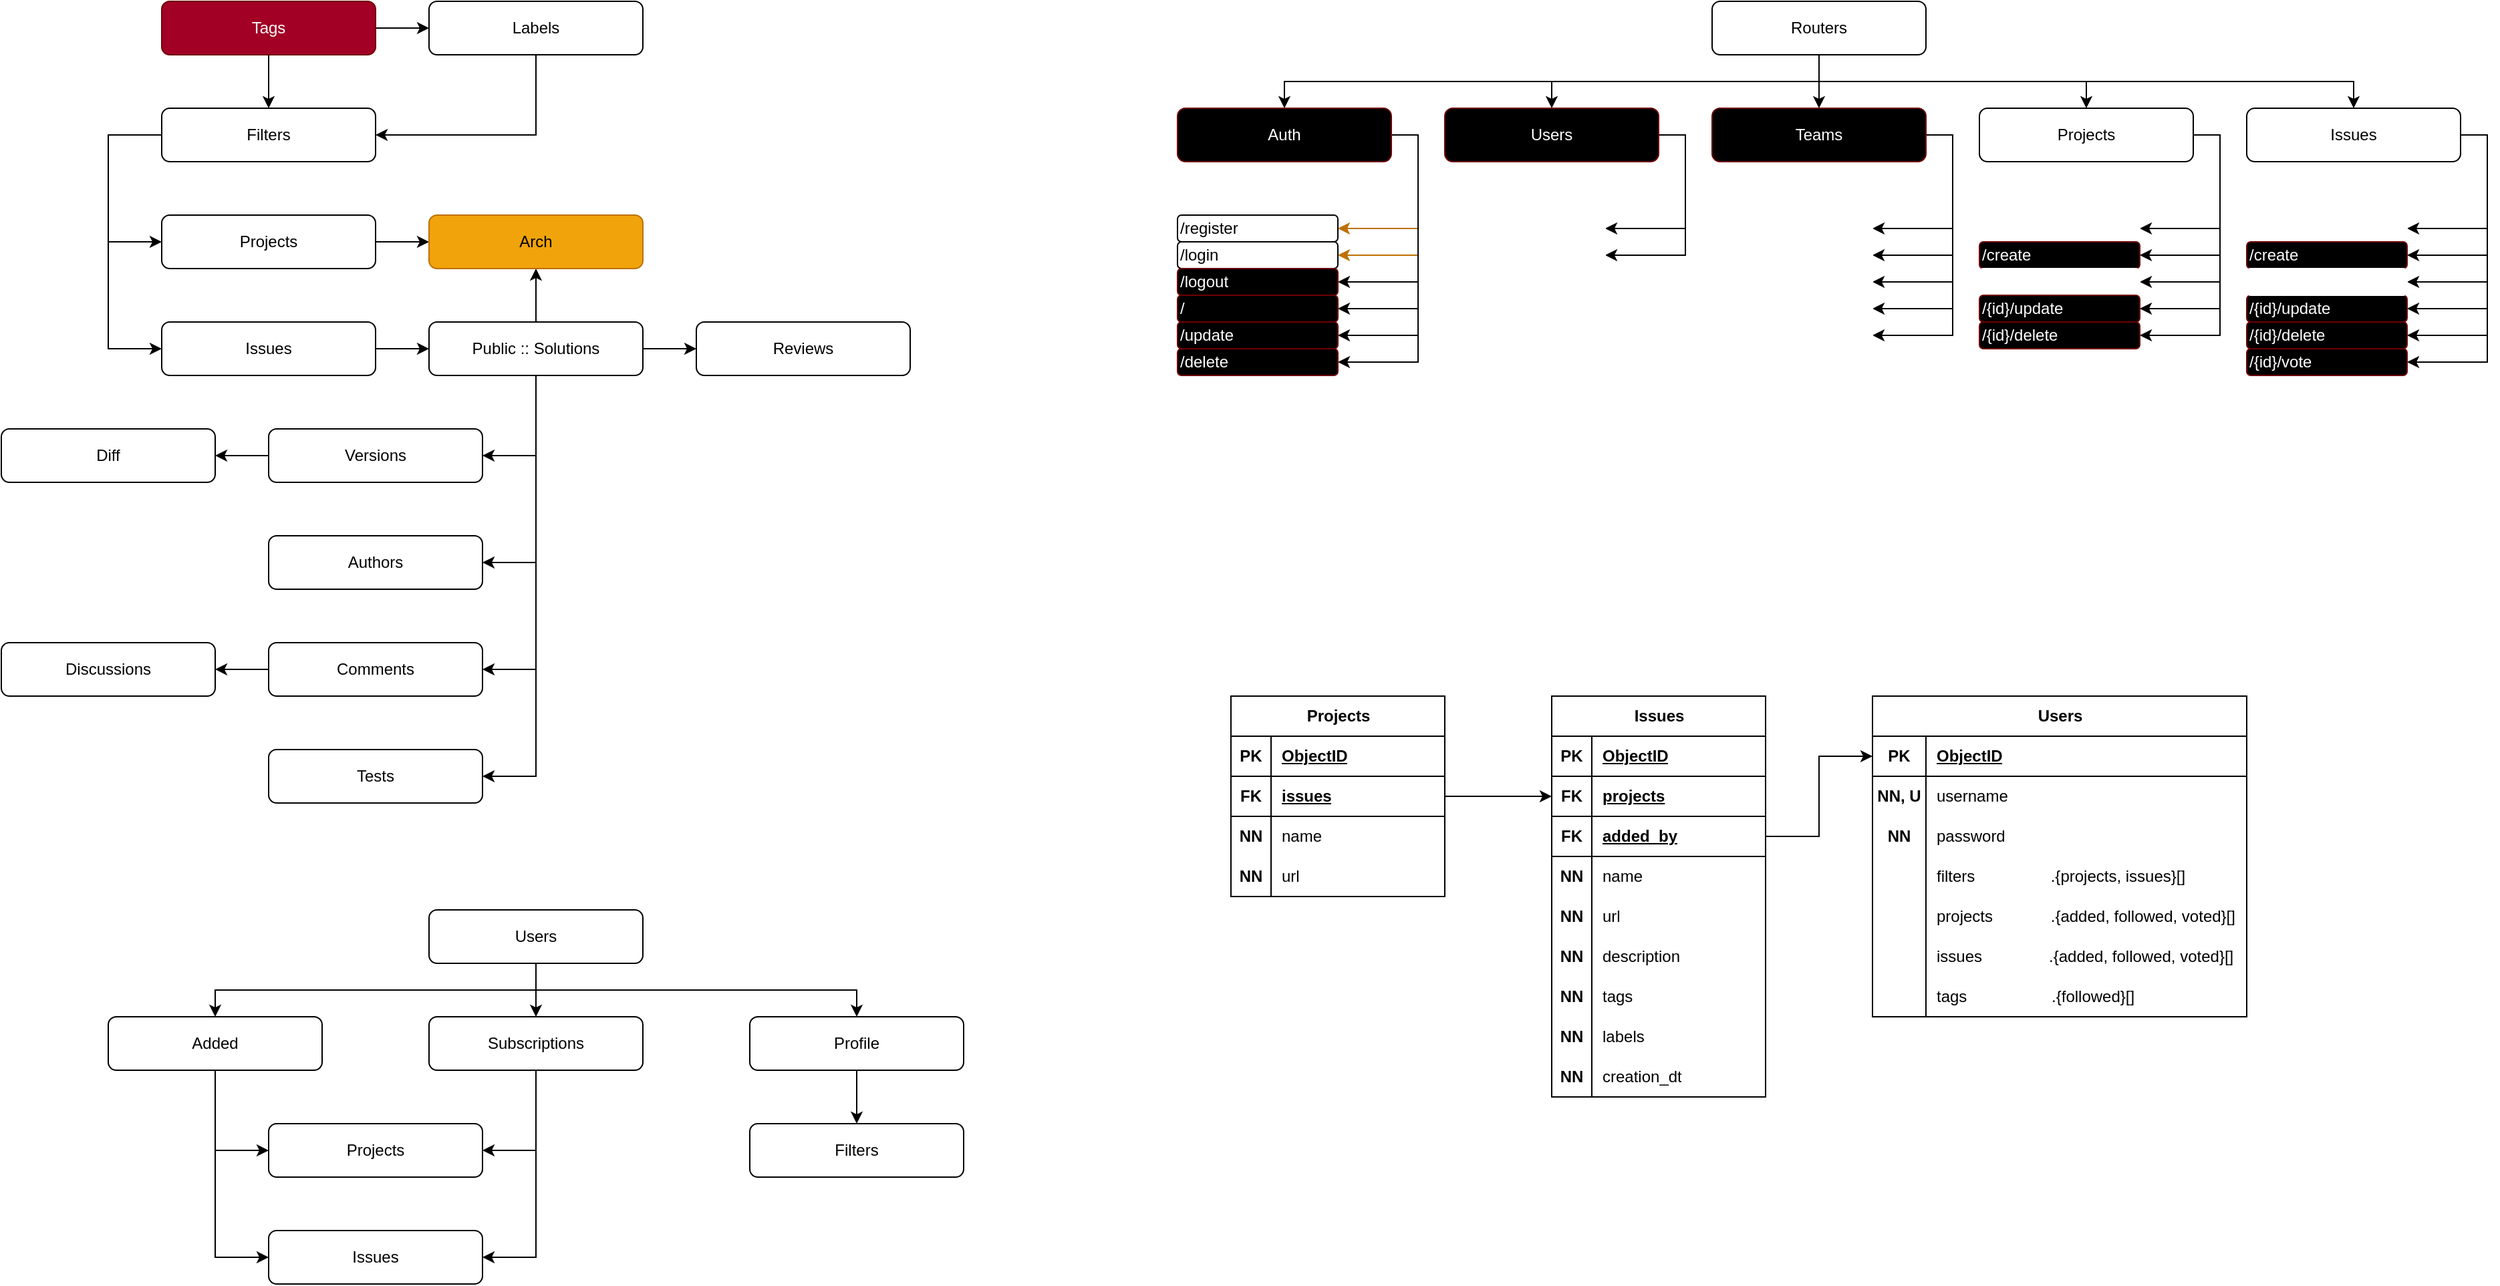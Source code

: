 <mxfile version="28.2.5" pages="2">
  <diagram name="Arch" id="UJKZjxVwBtWNaq-Kvzxa">
    <mxGraphModel dx="2037" dy="1209" grid="1" gridSize="10" guides="1" tooltips="1" connect="1" arrows="1" fold="1" page="1" pageScale="1" pageWidth="850" pageHeight="1100" math="0" shadow="0">
      <root>
        <mxCell id="0" />
        <mxCell id="1" parent="0" />
        <mxCell id="83gASJj2gVP3VqZlSx---31" style="edgeStyle=orthogonalEdgeStyle;rounded=0;orthogonalLoop=1;jettySize=auto;html=1;" parent="1" source="83gASJj2gVP3VqZlSx---2" target="83gASJj2gVP3VqZlSx---30" edge="1">
          <mxGeometry relative="1" as="geometry" />
        </mxCell>
        <mxCell id="83gASJj2gVP3VqZlSx---2" value="Projects" style="rounded=1;whiteSpace=wrap;html=1;" parent="1" vertex="1">
          <mxGeometry x="120" y="200" width="160" height="40" as="geometry" />
        </mxCell>
        <mxCell id="83gASJj2gVP3VqZlSx---14" style="edgeStyle=orthogonalEdgeStyle;rounded=0;orthogonalLoop=1;jettySize=auto;html=1;" parent="1" source="83gASJj2gVP3VqZlSx---3" target="83gASJj2gVP3VqZlSx---5" edge="1">
          <mxGeometry relative="1" as="geometry" />
        </mxCell>
        <mxCell id="83gASJj2gVP3VqZlSx---3" value="Issues" style="rounded=1;whiteSpace=wrap;html=1;" parent="1" vertex="1">
          <mxGeometry x="120" y="280" width="160" height="40" as="geometry" />
        </mxCell>
        <mxCell id="83gASJj2gVP3VqZlSx---16" style="edgeStyle=orthogonalEdgeStyle;rounded=0;orthogonalLoop=1;jettySize=auto;html=1;" parent="1" source="83gASJj2gVP3VqZlSx---4" target="83gASJj2gVP3VqZlSx---2" edge="1">
          <mxGeometry relative="1" as="geometry">
            <Array as="points">
              <mxPoint x="80" y="140" />
              <mxPoint x="80" y="220" />
            </Array>
          </mxGeometry>
        </mxCell>
        <mxCell id="83gASJj2gVP3VqZlSx---17" style="edgeStyle=orthogonalEdgeStyle;rounded=0;orthogonalLoop=1;jettySize=auto;html=1;" parent="1" source="83gASJj2gVP3VqZlSx---4" target="83gASJj2gVP3VqZlSx---3" edge="1">
          <mxGeometry relative="1" as="geometry">
            <Array as="points">
              <mxPoint x="80" y="140" />
              <mxPoint x="80" y="300" />
            </Array>
          </mxGeometry>
        </mxCell>
        <mxCell id="83gASJj2gVP3VqZlSx---4" value="Filters" style="rounded=1;whiteSpace=wrap;html=1;" parent="1" vertex="1">
          <mxGeometry x="120" y="120" width="160" height="40" as="geometry" />
        </mxCell>
        <mxCell id="83gASJj2gVP3VqZlSx---18" style="edgeStyle=orthogonalEdgeStyle;rounded=0;orthogonalLoop=1;jettySize=auto;html=1;" parent="1" source="83gASJj2gVP3VqZlSx---5" target="83gASJj2gVP3VqZlSx---8" edge="1">
          <mxGeometry relative="1" as="geometry" />
        </mxCell>
        <mxCell id="83gASJj2gVP3VqZlSx---32" style="edgeStyle=orthogonalEdgeStyle;rounded=0;orthogonalLoop=1;jettySize=auto;html=1;" parent="1" source="83gASJj2gVP3VqZlSx---5" target="83gASJj2gVP3VqZlSx---30" edge="1">
          <mxGeometry relative="1" as="geometry" />
        </mxCell>
        <mxCell id="83gASJj2gVP3VqZlSx---45" style="edgeStyle=orthogonalEdgeStyle;rounded=0;orthogonalLoop=1;jettySize=auto;html=1;" parent="1" source="83gASJj2gVP3VqZlSx---5" target="83gASJj2gVP3VqZlSx---19" edge="1">
          <mxGeometry relative="1" as="geometry">
            <Array as="points">
              <mxPoint x="400" y="380" />
            </Array>
          </mxGeometry>
        </mxCell>
        <mxCell id="83gASJj2gVP3VqZlSx---46" style="edgeStyle=orthogonalEdgeStyle;rounded=0;orthogonalLoop=1;jettySize=auto;html=1;" parent="1" source="83gASJj2gVP3VqZlSx---5" target="83gASJj2gVP3VqZlSx---9" edge="1">
          <mxGeometry relative="1" as="geometry">
            <Array as="points">
              <mxPoint x="400" y="460" />
            </Array>
          </mxGeometry>
        </mxCell>
        <mxCell id="83gASJj2gVP3VqZlSx---47" style="edgeStyle=orthogonalEdgeStyle;rounded=0;orthogonalLoop=1;jettySize=auto;html=1;" parent="1" source="83gASJj2gVP3VqZlSx---5" target="83gASJj2gVP3VqZlSx---6" edge="1">
          <mxGeometry relative="1" as="geometry">
            <Array as="points">
              <mxPoint x="400" y="540" />
            </Array>
          </mxGeometry>
        </mxCell>
        <mxCell id="83gASJj2gVP3VqZlSx---48" style="edgeStyle=orthogonalEdgeStyle;rounded=0;orthogonalLoop=1;jettySize=auto;html=1;" parent="1" source="83gASJj2gVP3VqZlSx---5" target="83gASJj2gVP3VqZlSx---12" edge="1">
          <mxGeometry relative="1" as="geometry">
            <Array as="points">
              <mxPoint x="400" y="620" />
            </Array>
          </mxGeometry>
        </mxCell>
        <mxCell id="83gASJj2gVP3VqZlSx---5" value="Public :: Solutions" style="rounded=1;whiteSpace=wrap;html=1;" parent="1" vertex="1">
          <mxGeometry x="320" y="280" width="160" height="40" as="geometry" />
        </mxCell>
        <mxCell id="Cv8rNGdWyZ6D_KvxZlJG-2" style="edgeStyle=orthogonalEdgeStyle;rounded=0;orthogonalLoop=1;jettySize=auto;html=1;" parent="1" source="83gASJj2gVP3VqZlSx---6" target="Cv8rNGdWyZ6D_KvxZlJG-1" edge="1">
          <mxGeometry relative="1" as="geometry" />
        </mxCell>
        <mxCell id="83gASJj2gVP3VqZlSx---6" value="Comments" style="rounded=1;whiteSpace=wrap;html=1;" parent="1" vertex="1">
          <mxGeometry x="200" y="520" width="160" height="40" as="geometry" />
        </mxCell>
        <mxCell id="83gASJj2gVP3VqZlSx---8" value="Reviews" style="rounded=1;whiteSpace=wrap;html=1;" parent="1" vertex="1">
          <mxGeometry x="520" y="280" width="160" height="40" as="geometry" />
        </mxCell>
        <mxCell id="83gASJj2gVP3VqZlSx---9" value="Authors" style="rounded=1;whiteSpace=wrap;html=1;" parent="1" vertex="1">
          <mxGeometry x="200" y="440" width="160" height="40" as="geometry" />
        </mxCell>
        <mxCell id="83gASJj2gVP3VqZlSx---15" style="edgeStyle=orthogonalEdgeStyle;rounded=0;orthogonalLoop=1;jettySize=auto;html=1;" parent="1" source="83gASJj2gVP3VqZlSx---11" target="83gASJj2gVP3VqZlSx---4" edge="1">
          <mxGeometry relative="1" as="geometry" />
        </mxCell>
        <mxCell id="Cv8rNGdWyZ6D_KvxZlJG-5" style="edgeStyle=orthogonalEdgeStyle;rounded=0;orthogonalLoop=1;jettySize=auto;html=1;" parent="1" source="83gASJj2gVP3VqZlSx---11" target="Cv8rNGdWyZ6D_KvxZlJG-4" edge="1">
          <mxGeometry relative="1" as="geometry" />
        </mxCell>
        <mxCell id="83gASJj2gVP3VqZlSx---11" value="Tags" style="rounded=1;whiteSpace=wrap;html=1;fillColor=#a20025;fontColor=#ffffff;strokeColor=#6F0000;" parent="1" vertex="1">
          <mxGeometry x="120" y="40" width="160" height="40" as="geometry" />
        </mxCell>
        <mxCell id="83gASJj2gVP3VqZlSx---12" value="Tests" style="rounded=1;whiteSpace=wrap;html=1;" parent="1" vertex="1">
          <mxGeometry x="200" y="600" width="160" height="40" as="geometry" />
        </mxCell>
        <mxCell id="83gASJj2gVP3VqZlSx---49" style="edgeStyle=orthogonalEdgeStyle;rounded=0;orthogonalLoop=1;jettySize=auto;html=1;" parent="1" source="83gASJj2gVP3VqZlSx---19" target="83gASJj2gVP3VqZlSx---28" edge="1">
          <mxGeometry relative="1" as="geometry" />
        </mxCell>
        <mxCell id="83gASJj2gVP3VqZlSx---19" value="Versions" style="rounded=1;whiteSpace=wrap;html=1;" parent="1" vertex="1">
          <mxGeometry x="200" y="360" width="160" height="40" as="geometry" />
        </mxCell>
        <mxCell id="83gASJj2gVP3VqZlSx---28" value="Diff" style="rounded=1;whiteSpace=wrap;html=1;" parent="1" vertex="1">
          <mxGeometry y="360" width="160" height="40" as="geometry" />
        </mxCell>
        <mxCell id="83gASJj2gVP3VqZlSx---30" value="Arch" style="rounded=1;whiteSpace=wrap;html=1;fillColor=#f0a30a;fontColor=#000000;strokeColor=#BD7000;" parent="1" vertex="1">
          <mxGeometry x="320" y="200" width="160" height="40" as="geometry" />
        </mxCell>
        <mxCell id="83gASJj2gVP3VqZlSx---37" style="edgeStyle=orthogonalEdgeStyle;rounded=0;orthogonalLoop=1;jettySize=auto;html=1;" parent="1" source="83gASJj2gVP3VqZlSx---33" target="83gASJj2gVP3VqZlSx---34" edge="1">
          <mxGeometry relative="1" as="geometry" />
        </mxCell>
        <mxCell id="83gASJj2gVP3VqZlSx---41" style="edgeStyle=orthogonalEdgeStyle;rounded=0;orthogonalLoop=1;jettySize=auto;html=1;" parent="1" source="83gASJj2gVP3VqZlSx---33" target="83gASJj2gVP3VqZlSx---40" edge="1">
          <mxGeometry relative="1" as="geometry">
            <Array as="points">
              <mxPoint x="400" y="780" />
              <mxPoint x="640" y="780" />
            </Array>
          </mxGeometry>
        </mxCell>
        <mxCell id="WSc6QlwBj5i7XEEv-gTP-2" style="edgeStyle=orthogonalEdgeStyle;rounded=0;orthogonalLoop=1;jettySize=auto;html=1;" parent="1" source="83gASJj2gVP3VqZlSx---33" target="WSc6QlwBj5i7XEEv-gTP-1" edge="1">
          <mxGeometry relative="1" as="geometry">
            <Array as="points">
              <mxPoint x="400" y="780" />
              <mxPoint x="160" y="780" />
            </Array>
          </mxGeometry>
        </mxCell>
        <mxCell id="83gASJj2gVP3VqZlSx---33" value="Users" style="rounded=1;whiteSpace=wrap;html=1;" parent="1" vertex="1">
          <mxGeometry x="320" y="720" width="160" height="40" as="geometry" />
        </mxCell>
        <mxCell id="83gASJj2gVP3VqZlSx---38" style="edgeStyle=orthogonalEdgeStyle;rounded=0;orthogonalLoop=1;jettySize=auto;html=1;" parent="1" source="83gASJj2gVP3VqZlSx---34" target="83gASJj2gVP3VqZlSx---36" edge="1">
          <mxGeometry relative="1" as="geometry">
            <Array as="points">
              <mxPoint x="400" y="900" />
            </Array>
          </mxGeometry>
        </mxCell>
        <mxCell id="83gASJj2gVP3VqZlSx---39" style="edgeStyle=orthogonalEdgeStyle;rounded=0;orthogonalLoop=1;jettySize=auto;html=1;" parent="1" source="83gASJj2gVP3VqZlSx---34" target="83gASJj2gVP3VqZlSx---35" edge="1">
          <mxGeometry relative="1" as="geometry">
            <Array as="points">
              <mxPoint x="400" y="980" />
            </Array>
          </mxGeometry>
        </mxCell>
        <mxCell id="83gASJj2gVP3VqZlSx---34" value="Subscriptions" style="rounded=1;whiteSpace=wrap;html=1;" parent="1" vertex="1">
          <mxGeometry x="320" y="800" width="160" height="40" as="geometry" />
        </mxCell>
        <mxCell id="83gASJj2gVP3VqZlSx---35" value="Issues" style="rounded=1;whiteSpace=wrap;html=1;" parent="1" vertex="1">
          <mxGeometry x="200" y="960" width="160" height="40" as="geometry" />
        </mxCell>
        <mxCell id="83gASJj2gVP3VqZlSx---36" value="Projects" style="rounded=1;whiteSpace=wrap;html=1;" parent="1" vertex="1">
          <mxGeometry x="200" y="880" width="160" height="40" as="geometry" />
        </mxCell>
        <mxCell id="83gASJj2gVP3VqZlSx---44" style="edgeStyle=orthogonalEdgeStyle;rounded=0;orthogonalLoop=1;jettySize=auto;html=1;" parent="1" source="83gASJj2gVP3VqZlSx---40" target="83gASJj2gVP3VqZlSx---42" edge="1">
          <mxGeometry relative="1" as="geometry" />
        </mxCell>
        <mxCell id="83gASJj2gVP3VqZlSx---40" value="Profile" style="rounded=1;whiteSpace=wrap;html=1;" parent="1" vertex="1">
          <mxGeometry x="560" y="800" width="160" height="40" as="geometry" />
        </mxCell>
        <mxCell id="83gASJj2gVP3VqZlSx---42" value="Filters" style="rounded=1;whiteSpace=wrap;html=1;" parent="1" vertex="1">
          <mxGeometry x="560" y="880" width="160" height="40" as="geometry" />
        </mxCell>
        <mxCell id="Cv8rNGdWyZ6D_KvxZlJG-1" value="Discussions" style="rounded=1;whiteSpace=wrap;html=1;" parent="1" vertex="1">
          <mxGeometry y="520" width="160" height="40" as="geometry" />
        </mxCell>
        <mxCell id="Cv8rNGdWyZ6D_KvxZlJG-6" style="edgeStyle=orthogonalEdgeStyle;rounded=0;orthogonalLoop=1;jettySize=auto;html=1;" parent="1" source="Cv8rNGdWyZ6D_KvxZlJG-4" target="83gASJj2gVP3VqZlSx---4" edge="1">
          <mxGeometry relative="1" as="geometry">
            <Array as="points">
              <mxPoint x="400" y="140" />
            </Array>
          </mxGeometry>
        </mxCell>
        <mxCell id="Cv8rNGdWyZ6D_KvxZlJG-4" value="Labels" style="rounded=1;whiteSpace=wrap;html=1;" parent="1" vertex="1">
          <mxGeometry x="320" y="40" width="160" height="40" as="geometry" />
        </mxCell>
        <mxCell id="WSc6QlwBj5i7XEEv-gTP-3" style="edgeStyle=orthogonalEdgeStyle;rounded=0;orthogonalLoop=1;jettySize=auto;html=1;" parent="1" source="WSc6QlwBj5i7XEEv-gTP-1" target="83gASJj2gVP3VqZlSx---36" edge="1">
          <mxGeometry relative="1" as="geometry">
            <Array as="points">
              <mxPoint x="160" y="900" />
            </Array>
          </mxGeometry>
        </mxCell>
        <mxCell id="WSc6QlwBj5i7XEEv-gTP-4" style="edgeStyle=orthogonalEdgeStyle;rounded=0;orthogonalLoop=1;jettySize=auto;html=1;" parent="1" source="WSc6QlwBj5i7XEEv-gTP-1" target="83gASJj2gVP3VqZlSx---35" edge="1">
          <mxGeometry relative="1" as="geometry">
            <Array as="points">
              <mxPoint x="160" y="980" />
            </Array>
          </mxGeometry>
        </mxCell>
        <mxCell id="WSc6QlwBj5i7XEEv-gTP-1" value="Added" style="rounded=1;whiteSpace=wrap;html=1;" parent="1" vertex="1">
          <mxGeometry x="80" y="800" width="160" height="40" as="geometry" />
        </mxCell>
        <mxCell id="rV19E3cG9oeUyWE12AIr-32" style="edgeStyle=orthogonalEdgeStyle;rounded=0;orthogonalLoop=1;jettySize=auto;html=1;" edge="1" parent="1" source="rV19E3cG9oeUyWE12AIr-1" target="rV19E3cG9oeUyWE12AIr-6">
          <mxGeometry relative="1" as="geometry">
            <Array as="points">
              <mxPoint x="1360" y="100" />
              <mxPoint x="960" y="100" />
            </Array>
          </mxGeometry>
        </mxCell>
        <mxCell id="rV19E3cG9oeUyWE12AIr-33" style="edgeStyle=orthogonalEdgeStyle;rounded=0;orthogonalLoop=1;jettySize=auto;html=1;" edge="1" parent="1" source="rV19E3cG9oeUyWE12AIr-1" target="rV19E3cG9oeUyWE12AIr-2">
          <mxGeometry relative="1" as="geometry">
            <Array as="points">
              <mxPoint x="1360" y="100" />
              <mxPoint x="1160" y="100" />
            </Array>
          </mxGeometry>
        </mxCell>
        <mxCell id="rV19E3cG9oeUyWE12AIr-36" style="edgeStyle=orthogonalEdgeStyle;rounded=0;orthogonalLoop=1;jettySize=auto;html=1;" edge="1" parent="1" source="rV19E3cG9oeUyWE12AIr-1" target="rV19E3cG9oeUyWE12AIr-35">
          <mxGeometry relative="1" as="geometry" />
        </mxCell>
        <mxCell id="rV19E3cG9oeUyWE12AIr-37" style="edgeStyle=orthogonalEdgeStyle;rounded=0;orthogonalLoop=1;jettySize=auto;html=1;" edge="1" parent="1" source="rV19E3cG9oeUyWE12AIr-1" target="rV19E3cG9oeUyWE12AIr-5">
          <mxGeometry relative="1" as="geometry">
            <Array as="points">
              <mxPoint x="1360" y="100" />
              <mxPoint x="1560" y="100" />
            </Array>
          </mxGeometry>
        </mxCell>
        <mxCell id="rV19E3cG9oeUyWE12AIr-38" style="edgeStyle=orthogonalEdgeStyle;rounded=0;orthogonalLoop=1;jettySize=auto;html=1;" edge="1" parent="1" source="rV19E3cG9oeUyWE12AIr-1" target="rV19E3cG9oeUyWE12AIr-3">
          <mxGeometry relative="1" as="geometry">
            <Array as="points">
              <mxPoint x="1360" y="100" />
              <mxPoint x="1760" y="100" />
            </Array>
          </mxGeometry>
        </mxCell>
        <mxCell id="rV19E3cG9oeUyWE12AIr-1" value="Routers" style="rounded=1;whiteSpace=wrap;html=1;" vertex="1" parent="1">
          <mxGeometry x="1280" y="40" width="160" height="40" as="geometry" />
        </mxCell>
        <mxCell id="rV19E3cG9oeUyWE12AIr-30" style="edgeStyle=orthogonalEdgeStyle;rounded=0;orthogonalLoop=1;jettySize=auto;html=1;" edge="1" parent="1" source="rV19E3cG9oeUyWE12AIr-2" target="rV19E3cG9oeUyWE12AIr-28">
          <mxGeometry relative="1" as="geometry">
            <Array as="points">
              <mxPoint x="1260" y="140" />
              <mxPoint x="1260" y="210" />
            </Array>
          </mxGeometry>
        </mxCell>
        <mxCell id="rV19E3cG9oeUyWE12AIr-31" style="edgeStyle=orthogonalEdgeStyle;rounded=0;orthogonalLoop=1;jettySize=auto;html=1;" edge="1" parent="1" source="rV19E3cG9oeUyWE12AIr-2" target="rV19E3cG9oeUyWE12AIr-29">
          <mxGeometry relative="1" as="geometry">
            <Array as="points">
              <mxPoint x="1260" y="140" />
              <mxPoint x="1260" y="230" />
            </Array>
          </mxGeometry>
        </mxCell>
        <mxCell id="rV19E3cG9oeUyWE12AIr-2" value="Users" style="rounded=1;whiteSpace=wrap;html=1;fillColor=#000000;fontColor=#ffffff;strokeColor=#6F0000;" vertex="1" parent="1">
          <mxGeometry x="1080" y="120" width="160" height="40" as="geometry" />
        </mxCell>
        <mxCell id="rV19E3cG9oeUyWE12AIr-41" style="edgeStyle=orthogonalEdgeStyle;rounded=0;orthogonalLoop=1;jettySize=auto;html=1;" edge="1" parent="1" source="rV19E3cG9oeUyWE12AIr-3" target="rV19E3cG9oeUyWE12AIr-39">
          <mxGeometry relative="1" as="geometry">
            <Array as="points">
              <mxPoint x="1860" y="140" />
              <mxPoint x="1860" y="210" />
            </Array>
          </mxGeometry>
        </mxCell>
        <mxCell id="rV19E3cG9oeUyWE12AIr-42" style="edgeStyle=orthogonalEdgeStyle;rounded=0;orthogonalLoop=1;jettySize=auto;html=1;" edge="1" parent="1" source="rV19E3cG9oeUyWE12AIr-3" target="rV19E3cG9oeUyWE12AIr-40">
          <mxGeometry relative="1" as="geometry">
            <Array as="points">
              <mxPoint x="1860" y="140" />
              <mxPoint x="1860" y="230" />
            </Array>
          </mxGeometry>
        </mxCell>
        <mxCell id="rV19E3cG9oeUyWE12AIr-44" style="edgeStyle=orthogonalEdgeStyle;rounded=0;orthogonalLoop=1;jettySize=auto;html=1;" edge="1" parent="1" source="rV19E3cG9oeUyWE12AIr-3" target="rV19E3cG9oeUyWE12AIr-43">
          <mxGeometry relative="1" as="geometry">
            <Array as="points">
              <mxPoint x="1860" y="140" />
              <mxPoint x="1860" y="270" />
            </Array>
          </mxGeometry>
        </mxCell>
        <mxCell id="rV19E3cG9oeUyWE12AIr-66" style="edgeStyle=orthogonalEdgeStyle;rounded=0;orthogonalLoop=1;jettySize=auto;html=1;" edge="1" parent="1" source="rV19E3cG9oeUyWE12AIr-3" target="rV19E3cG9oeUyWE12AIr-65">
          <mxGeometry relative="1" as="geometry">
            <Array as="points">
              <mxPoint x="1860" y="140" />
              <mxPoint x="1860" y="250" />
            </Array>
          </mxGeometry>
        </mxCell>
        <mxCell id="rV19E3cG9oeUyWE12AIr-71" style="edgeStyle=orthogonalEdgeStyle;rounded=0;orthogonalLoop=1;jettySize=auto;html=1;" edge="1" parent="1" source="rV19E3cG9oeUyWE12AIr-3" target="rV19E3cG9oeUyWE12AIr-64">
          <mxGeometry relative="1" as="geometry">
            <Array as="points">
              <mxPoint x="1860" y="140" />
              <mxPoint x="1860" y="290" />
            </Array>
          </mxGeometry>
        </mxCell>
        <mxCell id="rV19E3cG9oeUyWE12AIr-72" style="edgeStyle=orthogonalEdgeStyle;rounded=0;orthogonalLoop=1;jettySize=auto;html=1;" edge="1" parent="1" source="rV19E3cG9oeUyWE12AIr-3" target="rV19E3cG9oeUyWE12AIr-70">
          <mxGeometry relative="1" as="geometry">
            <Array as="points">
              <mxPoint x="1860" y="140" />
              <mxPoint x="1860" y="310" />
            </Array>
          </mxGeometry>
        </mxCell>
        <mxCell id="rV19E3cG9oeUyWE12AIr-3" value="Issues" style="rounded=1;whiteSpace=wrap;html=1;" vertex="1" parent="1">
          <mxGeometry x="1680" y="120" width="160" height="40" as="geometry" />
        </mxCell>
        <mxCell id="rV19E3cG9oeUyWE12AIr-51" style="edgeStyle=orthogonalEdgeStyle;rounded=0;orthogonalLoop=1;jettySize=auto;html=1;" edge="1" parent="1" source="rV19E3cG9oeUyWE12AIr-5" target="rV19E3cG9oeUyWE12AIr-45">
          <mxGeometry relative="1" as="geometry">
            <Array as="points">
              <mxPoint x="1660" y="140" />
              <mxPoint x="1660" y="210" />
            </Array>
          </mxGeometry>
        </mxCell>
        <mxCell id="rV19E3cG9oeUyWE12AIr-52" style="edgeStyle=orthogonalEdgeStyle;rounded=0;orthogonalLoop=1;jettySize=auto;html=1;" edge="1" parent="1" source="rV19E3cG9oeUyWE12AIr-5" target="rV19E3cG9oeUyWE12AIr-46">
          <mxGeometry relative="1" as="geometry">
            <Array as="points">
              <mxPoint x="1660" y="140" />
              <mxPoint x="1660" y="230" />
            </Array>
          </mxGeometry>
        </mxCell>
        <mxCell id="rV19E3cG9oeUyWE12AIr-56" style="edgeStyle=orthogonalEdgeStyle;rounded=0;orthogonalLoop=1;jettySize=auto;html=1;" edge="1" parent="1" source="rV19E3cG9oeUyWE12AIr-5" target="rV19E3cG9oeUyWE12AIr-54">
          <mxGeometry relative="1" as="geometry">
            <Array as="points">
              <mxPoint x="1660" y="140" />
              <mxPoint x="1660" y="250" />
            </Array>
          </mxGeometry>
        </mxCell>
        <mxCell id="rV19E3cG9oeUyWE12AIr-63" style="edgeStyle=orthogonalEdgeStyle;rounded=0;orthogonalLoop=1;jettySize=auto;html=1;" edge="1" parent="1" source="rV19E3cG9oeUyWE12AIr-5" target="rV19E3cG9oeUyWE12AIr-62">
          <mxGeometry relative="1" as="geometry">
            <Array as="points">
              <mxPoint x="1660" y="140" />
              <mxPoint x="1660" y="270" />
            </Array>
          </mxGeometry>
        </mxCell>
        <mxCell id="rV19E3cG9oeUyWE12AIr-73" style="edgeStyle=orthogonalEdgeStyle;rounded=0;orthogonalLoop=1;jettySize=auto;html=1;" edge="1" parent="1" source="rV19E3cG9oeUyWE12AIr-5" target="rV19E3cG9oeUyWE12AIr-69">
          <mxGeometry relative="1" as="geometry">
            <Array as="points">
              <mxPoint x="1660" y="140" />
              <mxPoint x="1660" y="290" />
            </Array>
          </mxGeometry>
        </mxCell>
        <mxCell id="rV19E3cG9oeUyWE12AIr-5" value="Projects" style="rounded=1;whiteSpace=wrap;html=1;" vertex="1" parent="1">
          <mxGeometry x="1480" y="120" width="160" height="40" as="geometry" />
        </mxCell>
        <mxCell id="rV19E3cG9oeUyWE12AIr-22" style="edgeStyle=orthogonalEdgeStyle;rounded=0;orthogonalLoop=1;jettySize=auto;html=1;fillColor=#f0a30a;strokeColor=#BD7000;" edge="1" parent="1" source="rV19E3cG9oeUyWE12AIr-6" target="rV19E3cG9oeUyWE12AIr-20">
          <mxGeometry relative="1" as="geometry">
            <Array as="points">
              <mxPoint x="1060" y="140" />
              <mxPoint x="1060" y="210" />
            </Array>
          </mxGeometry>
        </mxCell>
        <mxCell id="rV19E3cG9oeUyWE12AIr-23" style="edgeStyle=orthogonalEdgeStyle;rounded=0;orthogonalLoop=1;jettySize=auto;html=1;fillColor=#f0a30a;strokeColor=#BD7000;" edge="1" parent="1" source="rV19E3cG9oeUyWE12AIr-6" target="rV19E3cG9oeUyWE12AIr-18">
          <mxGeometry relative="1" as="geometry">
            <Array as="points">
              <mxPoint x="1060" y="140" />
              <mxPoint x="1060" y="230" />
            </Array>
          </mxGeometry>
        </mxCell>
        <mxCell id="rV19E3cG9oeUyWE12AIr-25" style="edgeStyle=orthogonalEdgeStyle;rounded=0;orthogonalLoop=1;jettySize=auto;html=1;" edge="1" parent="1" source="rV19E3cG9oeUyWE12AIr-6" target="rV19E3cG9oeUyWE12AIr-19">
          <mxGeometry relative="1" as="geometry">
            <Array as="points">
              <mxPoint x="1060" y="140" />
              <mxPoint x="1060" y="250" />
            </Array>
          </mxGeometry>
        </mxCell>
        <mxCell id="rV19E3cG9oeUyWE12AIr-27" style="edgeStyle=orthogonalEdgeStyle;rounded=0;orthogonalLoop=1;jettySize=auto;html=1;" edge="1" parent="1" source="rV19E3cG9oeUyWE12AIr-6" target="rV19E3cG9oeUyWE12AIr-26">
          <mxGeometry relative="1" as="geometry">
            <Array as="points">
              <mxPoint x="1060" y="140" />
              <mxPoint x="1060" y="270" />
            </Array>
          </mxGeometry>
        </mxCell>
        <mxCell id="rV19E3cG9oeUyWE12AIr-59" style="edgeStyle=orthogonalEdgeStyle;rounded=0;orthogonalLoop=1;jettySize=auto;html=1;" edge="1" parent="1" source="rV19E3cG9oeUyWE12AIr-6" target="rV19E3cG9oeUyWE12AIr-58">
          <mxGeometry relative="1" as="geometry">
            <Array as="points">
              <mxPoint x="1060" y="140" />
              <mxPoint x="1060" y="290" />
            </Array>
          </mxGeometry>
        </mxCell>
        <mxCell id="rV19E3cG9oeUyWE12AIr-75" style="edgeStyle=orthogonalEdgeStyle;rounded=0;orthogonalLoop=1;jettySize=auto;html=1;" edge="1" parent="1" source="rV19E3cG9oeUyWE12AIr-6" target="rV19E3cG9oeUyWE12AIr-67">
          <mxGeometry relative="1" as="geometry">
            <Array as="points">
              <mxPoint x="1060" y="140" />
              <mxPoint x="1060" y="310" />
            </Array>
          </mxGeometry>
        </mxCell>
        <mxCell id="rV19E3cG9oeUyWE12AIr-6" value="Auth" style="rounded=1;whiteSpace=wrap;html=1;fillColor=#000000;fontColor=#ffffff;strokeColor=#6F0000;" vertex="1" parent="1">
          <mxGeometry x="880" y="120" width="160" height="40" as="geometry" />
        </mxCell>
        <mxCell id="rV19E3cG9oeUyWE12AIr-18" value="/login" style="rounded=1;whiteSpace=wrap;html=1;align=left;" vertex="1" parent="1">
          <mxGeometry x="880" y="220" width="120" height="20" as="geometry" />
        </mxCell>
        <mxCell id="rV19E3cG9oeUyWE12AIr-19" value="/logout" style="rounded=1;whiteSpace=wrap;html=1;fillColor=#000000;fontColor=#ffffff;strokeColor=#6F0000;align=left;" vertex="1" parent="1">
          <mxGeometry x="880" y="240" width="120" height="20" as="geometry" />
        </mxCell>
        <mxCell id="rV19E3cG9oeUyWE12AIr-20" value="/register" style="rounded=1;whiteSpace=wrap;html=1;align=left;" vertex="1" parent="1">
          <mxGeometry x="880" y="200" width="120" height="20" as="geometry" />
        </mxCell>
        <mxCell id="rV19E3cG9oeUyWE12AIr-26" value="/" style="rounded=1;whiteSpace=wrap;html=1;fillColor=#000000;fontColor=#ffffff;strokeColor=#6F0000;align=left;" vertex="1" parent="1">
          <mxGeometry x="880" y="260" width="120" height="20" as="geometry" />
        </mxCell>
        <mxCell id="rV19E3cG9oeUyWE12AIr-28" value="/" style="rounded=1;whiteSpace=wrap;html=1;fillColor=none;fontColor=#ffffff;strokeColor=#FFFFFF;align=left;" vertex="1" parent="1">
          <mxGeometry x="1080" y="200" width="120" height="20" as="geometry" />
        </mxCell>
        <mxCell id="rV19E3cG9oeUyWE12AIr-29" value="/{id}/" style="rounded=1;whiteSpace=wrap;html=1;fillColor=none;fontColor=#ffffff;strokeColor=#FFFFFF;align=left;" vertex="1" parent="1">
          <mxGeometry x="1080" y="220" width="120" height="20" as="geometry" />
        </mxCell>
        <mxCell id="rV19E3cG9oeUyWE12AIr-49" style="edgeStyle=orthogonalEdgeStyle;rounded=0;orthogonalLoop=1;jettySize=auto;html=1;" edge="1" parent="1" source="rV19E3cG9oeUyWE12AIr-35" target="rV19E3cG9oeUyWE12AIr-47">
          <mxGeometry relative="1" as="geometry">
            <Array as="points">
              <mxPoint x="1460" y="140" />
              <mxPoint x="1460" y="210" />
            </Array>
          </mxGeometry>
        </mxCell>
        <mxCell id="rV19E3cG9oeUyWE12AIr-50" style="edgeStyle=orthogonalEdgeStyle;rounded=0;orthogonalLoop=1;jettySize=auto;html=1;" edge="1" parent="1" source="rV19E3cG9oeUyWE12AIr-35" target="rV19E3cG9oeUyWE12AIr-48">
          <mxGeometry relative="1" as="geometry">
            <Array as="points">
              <mxPoint x="1460" y="140" />
              <mxPoint x="1460" y="230" />
            </Array>
          </mxGeometry>
        </mxCell>
        <mxCell id="rV19E3cG9oeUyWE12AIr-57" style="edgeStyle=orthogonalEdgeStyle;rounded=0;orthogonalLoop=1;jettySize=auto;html=1;" edge="1" parent="1" source="rV19E3cG9oeUyWE12AIr-35" target="rV19E3cG9oeUyWE12AIr-53">
          <mxGeometry relative="1" as="geometry">
            <Array as="points">
              <mxPoint x="1460" y="140" />
              <mxPoint x="1460" y="250" />
            </Array>
          </mxGeometry>
        </mxCell>
        <mxCell id="rV19E3cG9oeUyWE12AIr-61" style="edgeStyle=orthogonalEdgeStyle;rounded=0;orthogonalLoop=1;jettySize=auto;html=1;" edge="1" parent="1" source="rV19E3cG9oeUyWE12AIr-35" target="rV19E3cG9oeUyWE12AIr-60">
          <mxGeometry relative="1" as="geometry">
            <Array as="points">
              <mxPoint x="1460" y="140" />
              <mxPoint x="1460" y="270" />
            </Array>
          </mxGeometry>
        </mxCell>
        <mxCell id="rV19E3cG9oeUyWE12AIr-74" style="edgeStyle=orthogonalEdgeStyle;rounded=0;orthogonalLoop=1;jettySize=auto;html=1;" edge="1" parent="1" source="rV19E3cG9oeUyWE12AIr-35" target="rV19E3cG9oeUyWE12AIr-68">
          <mxGeometry relative="1" as="geometry">
            <Array as="points">
              <mxPoint x="1460" y="140" />
              <mxPoint x="1460" y="290" />
            </Array>
          </mxGeometry>
        </mxCell>
        <mxCell id="rV19E3cG9oeUyWE12AIr-35" value="Teams" style="rounded=1;whiteSpace=wrap;html=1;fillColor=#000000;fontColor=#ffffff;strokeColor=#6F0000;" vertex="1" parent="1">
          <mxGeometry x="1280" y="120" width="160" height="40" as="geometry" />
        </mxCell>
        <mxCell id="rV19E3cG9oeUyWE12AIr-39" value="/" style="rounded=1;whiteSpace=wrap;html=1;fillColor=none;fontColor=#ffffff;strokeColor=#FFFFFF;align=left;" vertex="1" parent="1">
          <mxGeometry x="1680" y="200" width="120" height="20" as="geometry" />
        </mxCell>
        <mxCell id="rV19E3cG9oeUyWE12AIr-40" value="/create" style="rounded=1;whiteSpace=wrap;html=1;fillColor=#000000;fontColor=#ffffff;strokeColor=#6F0000;align=left;" vertex="1" parent="1">
          <mxGeometry x="1680" y="220" width="120" height="20" as="geometry" />
        </mxCell>
        <mxCell id="rV19E3cG9oeUyWE12AIr-43" value="/{id}/update" style="rounded=1;whiteSpace=wrap;html=1;fillColor=#000000;fontColor=#ffffff;strokeColor=#6F0000;align=left;" vertex="1" parent="1">
          <mxGeometry x="1680" y="260" width="120" height="20" as="geometry" />
        </mxCell>
        <mxCell id="rV19E3cG9oeUyWE12AIr-45" value="/" style="rounded=1;whiteSpace=wrap;html=1;fillColor=none;fontColor=#ffffff;strokeColor=#FFFFFF;align=left;" vertex="1" parent="1">
          <mxGeometry x="1480" y="200" width="120" height="20" as="geometry" />
        </mxCell>
        <mxCell id="rV19E3cG9oeUyWE12AIr-46" value="/create" style="rounded=1;whiteSpace=wrap;html=1;fillColor=#000000;fontColor=#ffffff;strokeColor=#6F0000;align=left;" vertex="1" parent="1">
          <mxGeometry x="1480" y="220" width="120" height="20" as="geometry" />
        </mxCell>
        <mxCell id="rV19E3cG9oeUyWE12AIr-47" value="/" style="rounded=1;whiteSpace=wrap;html=1;fillColor=none;fontColor=#ffffff;strokeColor=#FFFFFF;align=left;" vertex="1" parent="1">
          <mxGeometry x="1280" y="200" width="120" height="20" as="geometry" />
        </mxCell>
        <mxCell id="rV19E3cG9oeUyWE12AIr-48" value="/create" style="rounded=1;whiteSpace=wrap;html=1;fillColor=none;fontColor=#ffffff;strokeColor=#FFFFFF;align=left;" vertex="1" parent="1">
          <mxGeometry x="1280" y="220" width="120" height="20" as="geometry" />
        </mxCell>
        <mxCell id="rV19E3cG9oeUyWE12AIr-53" value="/{id}/" style="rounded=1;whiteSpace=wrap;html=1;fillColor=none;fontColor=#ffffff;strokeColor=#FFFFFF;align=left;" vertex="1" parent="1">
          <mxGeometry x="1280" y="240" width="120" height="20" as="geometry" />
        </mxCell>
        <mxCell id="rV19E3cG9oeUyWE12AIr-54" value="/{id}/" style="rounded=1;whiteSpace=wrap;html=1;fillColor=none;fontColor=#ffffff;strokeColor=#FFFFFF;align=left;" vertex="1" parent="1">
          <mxGeometry x="1480" y="240" width="120" height="20" as="geometry" />
        </mxCell>
        <mxCell id="rV19E3cG9oeUyWE12AIr-58" value="/update" style="rounded=1;whiteSpace=wrap;html=1;fillColor=#000000;fontColor=#ffffff;strokeColor=#6F0000;align=left;" vertex="1" parent="1">
          <mxGeometry x="880" y="280" width="120" height="20" as="geometry" />
        </mxCell>
        <mxCell id="rV19E3cG9oeUyWE12AIr-60" value="/{id}/update" style="rounded=1;whiteSpace=wrap;html=1;fillColor=none;fontColor=#ffffff;strokeColor=#FFFFFF;align=left;" vertex="1" parent="1">
          <mxGeometry x="1280" y="260" width="120" height="20" as="geometry" />
        </mxCell>
        <mxCell id="rV19E3cG9oeUyWE12AIr-62" value="/{id}/update" style="rounded=1;whiteSpace=wrap;html=1;fillColor=#000000;fontColor=#ffffff;strokeColor=#6F0000;align=left;" vertex="1" parent="1">
          <mxGeometry x="1480" y="260" width="120" height="20" as="geometry" />
        </mxCell>
        <mxCell id="rV19E3cG9oeUyWE12AIr-64" value="/{id}/delete" style="rounded=1;whiteSpace=wrap;html=1;fillColor=#000000;fontColor=#ffffff;strokeColor=#6F0000;align=left;" vertex="1" parent="1">
          <mxGeometry x="1680" y="280" width="120" height="20" as="geometry" />
        </mxCell>
        <mxCell id="rV19E3cG9oeUyWE12AIr-65" value="/{id}/" style="rounded=1;whiteSpace=wrap;html=1;fillColor=none;fontColor=#ffffff;strokeColor=#FFFFFF;align=left;" vertex="1" parent="1">
          <mxGeometry x="1680" y="240" width="120" height="20" as="geometry" />
        </mxCell>
        <mxCell id="rV19E3cG9oeUyWE12AIr-67" value="/delete" style="rounded=1;whiteSpace=wrap;html=1;fillColor=#000000;fontColor=#ffffff;strokeColor=#6F0000;align=left;" vertex="1" parent="1">
          <mxGeometry x="880" y="300" width="120" height="20" as="geometry" />
        </mxCell>
        <mxCell id="rV19E3cG9oeUyWE12AIr-68" value="/{id}/delete" style="rounded=1;whiteSpace=wrap;html=1;fillColor=none;fontColor=#ffffff;strokeColor=#FFFFFF;align=left;" vertex="1" parent="1">
          <mxGeometry x="1280" y="280" width="120" height="20" as="geometry" />
        </mxCell>
        <mxCell id="rV19E3cG9oeUyWE12AIr-69" value="/{id}/delete" style="rounded=1;whiteSpace=wrap;html=1;fillColor=#000000;fontColor=#ffffff;strokeColor=#6F0000;align=left;" vertex="1" parent="1">
          <mxGeometry x="1480" y="280" width="120" height="20" as="geometry" />
        </mxCell>
        <mxCell id="rV19E3cG9oeUyWE12AIr-70" value="/{id}/vote" style="rounded=1;whiteSpace=wrap;html=1;fillColor=#000000;fontColor=#ffffff;strokeColor=#6F0000;align=left;" vertex="1" parent="1">
          <mxGeometry x="1680" y="300" width="120" height="20" as="geometry" />
        </mxCell>
        <mxCell id="rV19E3cG9oeUyWE12AIr-76" value="Users" style="shape=table;startSize=30;container=1;collapsible=1;childLayout=tableLayout;fixedRows=1;rowLines=0;fontStyle=1;align=center;resizeLast=1;html=1;" vertex="1" parent="1">
          <mxGeometry x="1400" y="560" width="280" height="240" as="geometry" />
        </mxCell>
        <mxCell id="rV19E3cG9oeUyWE12AIr-77" value="" style="shape=tableRow;horizontal=0;startSize=0;swimlaneHead=0;swimlaneBody=0;fillColor=none;collapsible=0;dropTarget=0;points=[[0,0.5],[1,0.5]];portConstraint=eastwest;top=0;left=0;right=0;bottom=1;" vertex="1" parent="rV19E3cG9oeUyWE12AIr-76">
          <mxGeometry y="30" width="280" height="30" as="geometry" />
        </mxCell>
        <mxCell id="rV19E3cG9oeUyWE12AIr-78" value="PK" style="shape=partialRectangle;connectable=0;fillColor=none;top=0;left=0;bottom=0;right=0;fontStyle=1;overflow=hidden;whiteSpace=wrap;html=1;" vertex="1" parent="rV19E3cG9oeUyWE12AIr-77">
          <mxGeometry width="40" height="30" as="geometry">
            <mxRectangle width="40" height="30" as="alternateBounds" />
          </mxGeometry>
        </mxCell>
        <mxCell id="rV19E3cG9oeUyWE12AIr-79" value="ObjectID" style="shape=partialRectangle;connectable=0;fillColor=none;top=0;left=0;bottom=0;right=0;align=left;spacingLeft=6;fontStyle=5;overflow=hidden;whiteSpace=wrap;html=1;" vertex="1" parent="rV19E3cG9oeUyWE12AIr-77">
          <mxGeometry x="40" width="240" height="30" as="geometry">
            <mxRectangle width="240" height="30" as="alternateBounds" />
          </mxGeometry>
        </mxCell>
        <mxCell id="rV19E3cG9oeUyWE12AIr-80" value="" style="shape=tableRow;horizontal=0;startSize=0;swimlaneHead=0;swimlaneBody=0;fillColor=none;collapsible=0;dropTarget=0;points=[[0,0.5],[1,0.5]];portConstraint=eastwest;top=0;left=0;right=0;bottom=0;" vertex="1" parent="rV19E3cG9oeUyWE12AIr-76">
          <mxGeometry y="60" width="280" height="30" as="geometry" />
        </mxCell>
        <mxCell id="rV19E3cG9oeUyWE12AIr-81" value="&lt;b&gt;NN, U&lt;/b&gt;" style="shape=partialRectangle;connectable=0;fillColor=none;top=0;left=0;bottom=0;right=0;editable=1;overflow=hidden;whiteSpace=wrap;html=1;" vertex="1" parent="rV19E3cG9oeUyWE12AIr-80">
          <mxGeometry width="40" height="30" as="geometry">
            <mxRectangle width="40" height="30" as="alternateBounds" />
          </mxGeometry>
        </mxCell>
        <mxCell id="rV19E3cG9oeUyWE12AIr-82" value="username" style="shape=partialRectangle;connectable=0;fillColor=none;top=0;left=0;bottom=0;right=0;align=left;spacingLeft=6;overflow=hidden;whiteSpace=wrap;html=1;" vertex="1" parent="rV19E3cG9oeUyWE12AIr-80">
          <mxGeometry x="40" width="240" height="30" as="geometry">
            <mxRectangle width="240" height="30" as="alternateBounds" />
          </mxGeometry>
        </mxCell>
        <mxCell id="rV19E3cG9oeUyWE12AIr-83" value="" style="shape=tableRow;horizontal=0;startSize=0;swimlaneHead=0;swimlaneBody=0;fillColor=none;collapsible=0;dropTarget=0;points=[[0,0.5],[1,0.5]];portConstraint=eastwest;top=0;left=0;right=0;bottom=0;" vertex="1" parent="rV19E3cG9oeUyWE12AIr-76">
          <mxGeometry y="90" width="280" height="30" as="geometry" />
        </mxCell>
        <mxCell id="rV19E3cG9oeUyWE12AIr-84" value="&lt;b&gt;NN&lt;/b&gt;" style="shape=partialRectangle;connectable=0;fillColor=none;top=0;left=0;bottom=0;right=0;editable=1;overflow=hidden;whiteSpace=wrap;html=1;" vertex="1" parent="rV19E3cG9oeUyWE12AIr-83">
          <mxGeometry width="40" height="30" as="geometry">
            <mxRectangle width="40" height="30" as="alternateBounds" />
          </mxGeometry>
        </mxCell>
        <mxCell id="rV19E3cG9oeUyWE12AIr-85" value="password" style="shape=partialRectangle;connectable=0;fillColor=none;top=0;left=0;bottom=0;right=0;align=left;spacingLeft=6;overflow=hidden;whiteSpace=wrap;html=1;" vertex="1" parent="rV19E3cG9oeUyWE12AIr-83">
          <mxGeometry x="40" width="240" height="30" as="geometry">
            <mxRectangle width="240" height="30" as="alternateBounds" />
          </mxGeometry>
        </mxCell>
        <mxCell id="rV19E3cG9oeUyWE12AIr-93" style="shape=tableRow;horizontal=0;startSize=0;swimlaneHead=0;swimlaneBody=0;fillColor=none;collapsible=0;dropTarget=0;points=[[0,0.5],[1,0.5]];portConstraint=eastwest;top=0;left=0;right=0;bottom=0;" vertex="1" parent="rV19E3cG9oeUyWE12AIr-76">
          <mxGeometry y="120" width="280" height="30" as="geometry" />
        </mxCell>
        <mxCell id="rV19E3cG9oeUyWE12AIr-94" style="shape=partialRectangle;connectable=0;fillColor=none;top=0;left=0;bottom=0;right=0;editable=1;overflow=hidden;whiteSpace=wrap;html=1;" vertex="1" parent="rV19E3cG9oeUyWE12AIr-93">
          <mxGeometry width="40" height="30" as="geometry">
            <mxRectangle width="40" height="30" as="alternateBounds" />
          </mxGeometry>
        </mxCell>
        <mxCell id="rV19E3cG9oeUyWE12AIr-95" value="filters&amp;nbsp; &amp;nbsp; &amp;nbsp; &amp;nbsp; &amp;nbsp; &amp;nbsp; &amp;nbsp; &amp;nbsp; &amp;nbsp;.{projects, issues}[]" style="shape=partialRectangle;connectable=0;fillColor=none;top=0;left=0;bottom=0;right=0;align=left;spacingLeft=6;overflow=hidden;whiteSpace=wrap;html=1;" vertex="1" parent="rV19E3cG9oeUyWE12AIr-93">
          <mxGeometry x="40" width="240" height="30" as="geometry">
            <mxRectangle width="240" height="30" as="alternateBounds" />
          </mxGeometry>
        </mxCell>
        <mxCell id="rV19E3cG9oeUyWE12AIr-90" style="shape=tableRow;horizontal=0;startSize=0;swimlaneHead=0;swimlaneBody=0;fillColor=none;collapsible=0;dropTarget=0;points=[[0,0.5],[1,0.5]];portConstraint=eastwest;top=0;left=0;right=0;bottom=0;" vertex="1" parent="rV19E3cG9oeUyWE12AIr-76">
          <mxGeometry y="150" width="280" height="30" as="geometry" />
        </mxCell>
        <mxCell id="rV19E3cG9oeUyWE12AIr-91" style="shape=partialRectangle;connectable=0;fillColor=none;top=0;left=0;bottom=0;right=0;editable=1;overflow=hidden;whiteSpace=wrap;html=1;" vertex="1" parent="rV19E3cG9oeUyWE12AIr-90">
          <mxGeometry width="40" height="30" as="geometry">
            <mxRectangle width="40" height="30" as="alternateBounds" />
          </mxGeometry>
        </mxCell>
        <mxCell id="rV19E3cG9oeUyWE12AIr-92" value="projects&amp;nbsp; &amp;nbsp; &amp;nbsp; &amp;nbsp; &amp;nbsp; &amp;nbsp; &amp;nbsp;.{added, followed, voted}[]" style="shape=partialRectangle;connectable=0;fillColor=none;top=0;left=0;bottom=0;right=0;align=left;spacingLeft=6;overflow=hidden;whiteSpace=wrap;html=1;" vertex="1" parent="rV19E3cG9oeUyWE12AIr-90">
          <mxGeometry x="40" width="240" height="30" as="geometry">
            <mxRectangle width="240" height="30" as="alternateBounds" />
          </mxGeometry>
        </mxCell>
        <mxCell id="rV19E3cG9oeUyWE12AIr-96" style="shape=tableRow;horizontal=0;startSize=0;swimlaneHead=0;swimlaneBody=0;fillColor=none;collapsible=0;dropTarget=0;points=[[0,0.5],[1,0.5]];portConstraint=eastwest;top=0;left=0;right=0;bottom=0;" vertex="1" parent="rV19E3cG9oeUyWE12AIr-76">
          <mxGeometry y="180" width="280" height="30" as="geometry" />
        </mxCell>
        <mxCell id="rV19E3cG9oeUyWE12AIr-97" style="shape=partialRectangle;connectable=0;fillColor=none;top=0;left=0;bottom=0;right=0;editable=1;overflow=hidden;whiteSpace=wrap;html=1;" vertex="1" parent="rV19E3cG9oeUyWE12AIr-96">
          <mxGeometry width="40" height="30" as="geometry">
            <mxRectangle width="40" height="30" as="alternateBounds" />
          </mxGeometry>
        </mxCell>
        <mxCell id="rV19E3cG9oeUyWE12AIr-98" value="issues&amp;nbsp; &amp;nbsp; &amp;nbsp; &amp;nbsp; &amp;nbsp; &amp;nbsp; &amp;nbsp; &amp;nbsp;.{added, followed, voted}[]" style="shape=partialRectangle;connectable=0;fillColor=none;top=0;left=0;bottom=0;right=0;align=left;spacingLeft=6;overflow=hidden;whiteSpace=wrap;html=1;" vertex="1" parent="rV19E3cG9oeUyWE12AIr-96">
          <mxGeometry x="40" width="240" height="30" as="geometry">
            <mxRectangle width="240" height="30" as="alternateBounds" />
          </mxGeometry>
        </mxCell>
        <mxCell id="rV19E3cG9oeUyWE12AIr-99" style="shape=tableRow;horizontal=0;startSize=0;swimlaneHead=0;swimlaneBody=0;fillColor=none;collapsible=0;dropTarget=0;points=[[0,0.5],[1,0.5]];portConstraint=eastwest;top=0;left=0;right=0;bottom=0;" vertex="1" parent="rV19E3cG9oeUyWE12AIr-76">
          <mxGeometry y="210" width="280" height="30" as="geometry" />
        </mxCell>
        <mxCell id="rV19E3cG9oeUyWE12AIr-100" style="shape=partialRectangle;connectable=0;fillColor=none;top=0;left=0;bottom=0;right=0;editable=1;overflow=hidden;whiteSpace=wrap;html=1;" vertex="1" parent="rV19E3cG9oeUyWE12AIr-99">
          <mxGeometry width="40" height="30" as="geometry">
            <mxRectangle width="40" height="30" as="alternateBounds" />
          </mxGeometry>
        </mxCell>
        <mxCell id="rV19E3cG9oeUyWE12AIr-101" value="tags&amp;nbsp; &amp;nbsp; &amp;nbsp; &amp;nbsp; &amp;nbsp; &amp;nbsp; &amp;nbsp; &amp;nbsp; &amp;nbsp; &amp;nbsp;.{followed}[]" style="shape=partialRectangle;connectable=0;fillColor=none;top=0;left=0;bottom=0;right=0;align=left;spacingLeft=6;overflow=hidden;whiteSpace=wrap;html=1;" vertex="1" parent="rV19E3cG9oeUyWE12AIr-99">
          <mxGeometry x="40" width="240" height="30" as="geometry">
            <mxRectangle width="240" height="30" as="alternateBounds" />
          </mxGeometry>
        </mxCell>
        <mxCell id="rV19E3cG9oeUyWE12AIr-131" value="Projects" style="shape=table;startSize=30;container=1;collapsible=1;childLayout=tableLayout;fixedRows=1;rowLines=0;fontStyle=1;align=center;resizeLast=1;html=1;" vertex="1" parent="1">
          <mxGeometry x="920" y="560" width="160" height="150" as="geometry" />
        </mxCell>
        <mxCell id="rV19E3cG9oeUyWE12AIr-132" value="" style="shape=tableRow;horizontal=0;startSize=0;swimlaneHead=0;swimlaneBody=0;fillColor=none;collapsible=0;dropTarget=0;points=[[0,0.5],[1,0.5]];portConstraint=eastwest;top=0;left=0;right=0;bottom=1;" vertex="1" parent="rV19E3cG9oeUyWE12AIr-131">
          <mxGeometry y="30" width="160" height="30" as="geometry" />
        </mxCell>
        <mxCell id="rV19E3cG9oeUyWE12AIr-133" value="PK" style="shape=partialRectangle;connectable=0;fillColor=none;top=0;left=0;bottom=0;right=0;fontStyle=1;overflow=hidden;whiteSpace=wrap;html=1;" vertex="1" parent="rV19E3cG9oeUyWE12AIr-132">
          <mxGeometry width="30" height="30" as="geometry">
            <mxRectangle width="30" height="30" as="alternateBounds" />
          </mxGeometry>
        </mxCell>
        <mxCell id="rV19E3cG9oeUyWE12AIr-134" value="ObjectID" style="shape=partialRectangle;connectable=0;fillColor=none;top=0;left=0;bottom=0;right=0;align=left;spacingLeft=6;fontStyle=5;overflow=hidden;whiteSpace=wrap;html=1;" vertex="1" parent="rV19E3cG9oeUyWE12AIr-132">
          <mxGeometry x="30" width="130" height="30" as="geometry">
            <mxRectangle width="130" height="30" as="alternateBounds" />
          </mxGeometry>
        </mxCell>
        <mxCell id="rV19E3cG9oeUyWE12AIr-157" style="shape=tableRow;horizontal=0;startSize=0;swimlaneHead=0;swimlaneBody=0;fillColor=none;collapsible=0;dropTarget=0;points=[[0,0.5],[1,0.5]];portConstraint=eastwest;top=0;left=0;right=0;bottom=1;" vertex="1" parent="rV19E3cG9oeUyWE12AIr-131">
          <mxGeometry y="60" width="160" height="30" as="geometry" />
        </mxCell>
        <mxCell id="rV19E3cG9oeUyWE12AIr-158" value="FK" style="shape=partialRectangle;connectable=0;fillColor=none;top=0;left=0;bottom=0;right=0;fontStyle=1;overflow=hidden;whiteSpace=wrap;html=1;" vertex="1" parent="rV19E3cG9oeUyWE12AIr-157">
          <mxGeometry width="30" height="30" as="geometry">
            <mxRectangle width="30" height="30" as="alternateBounds" />
          </mxGeometry>
        </mxCell>
        <mxCell id="rV19E3cG9oeUyWE12AIr-159" value="issues" style="shape=partialRectangle;connectable=0;fillColor=none;top=0;left=0;bottom=0;right=0;align=left;spacingLeft=6;fontStyle=5;overflow=hidden;whiteSpace=wrap;html=1;" vertex="1" parent="rV19E3cG9oeUyWE12AIr-157">
          <mxGeometry x="30" width="130" height="30" as="geometry">
            <mxRectangle width="130" height="30" as="alternateBounds" />
          </mxGeometry>
        </mxCell>
        <mxCell id="rV19E3cG9oeUyWE12AIr-135" value="" style="shape=tableRow;horizontal=0;startSize=0;swimlaneHead=0;swimlaneBody=0;fillColor=none;collapsible=0;dropTarget=0;points=[[0,0.5],[1,0.5]];portConstraint=eastwest;top=0;left=0;right=0;bottom=0;" vertex="1" parent="rV19E3cG9oeUyWE12AIr-131">
          <mxGeometry y="90" width="160" height="30" as="geometry" />
        </mxCell>
        <mxCell id="rV19E3cG9oeUyWE12AIr-136" value="&lt;b&gt;NN&lt;/b&gt;" style="shape=partialRectangle;connectable=0;fillColor=none;top=0;left=0;bottom=0;right=0;editable=1;overflow=hidden;whiteSpace=wrap;html=1;" vertex="1" parent="rV19E3cG9oeUyWE12AIr-135">
          <mxGeometry width="30" height="30" as="geometry">
            <mxRectangle width="30" height="30" as="alternateBounds" />
          </mxGeometry>
        </mxCell>
        <mxCell id="rV19E3cG9oeUyWE12AIr-137" value="name" style="shape=partialRectangle;connectable=0;fillColor=none;top=0;left=0;bottom=0;right=0;align=left;spacingLeft=6;overflow=hidden;whiteSpace=wrap;html=1;" vertex="1" parent="rV19E3cG9oeUyWE12AIr-135">
          <mxGeometry x="30" width="130" height="30" as="geometry">
            <mxRectangle width="130" height="30" as="alternateBounds" />
          </mxGeometry>
        </mxCell>
        <mxCell id="rV19E3cG9oeUyWE12AIr-138" value="" style="shape=tableRow;horizontal=0;startSize=0;swimlaneHead=0;swimlaneBody=0;fillColor=none;collapsible=0;dropTarget=0;points=[[0,0.5],[1,0.5]];portConstraint=eastwest;top=0;left=0;right=0;bottom=0;" vertex="1" parent="rV19E3cG9oeUyWE12AIr-131">
          <mxGeometry y="120" width="160" height="30" as="geometry" />
        </mxCell>
        <mxCell id="rV19E3cG9oeUyWE12AIr-139" value="&lt;b&gt;NN&lt;/b&gt;" style="shape=partialRectangle;connectable=0;fillColor=none;top=0;left=0;bottom=0;right=0;editable=1;overflow=hidden;whiteSpace=wrap;html=1;" vertex="1" parent="rV19E3cG9oeUyWE12AIr-138">
          <mxGeometry width="30" height="30" as="geometry">
            <mxRectangle width="30" height="30" as="alternateBounds" />
          </mxGeometry>
        </mxCell>
        <mxCell id="rV19E3cG9oeUyWE12AIr-140" value="url" style="shape=partialRectangle;connectable=0;fillColor=none;top=0;left=0;bottom=0;right=0;align=left;spacingLeft=6;overflow=hidden;whiteSpace=wrap;html=1;" vertex="1" parent="rV19E3cG9oeUyWE12AIr-138">
          <mxGeometry x="30" width="130" height="30" as="geometry">
            <mxRectangle width="130" height="30" as="alternateBounds" />
          </mxGeometry>
        </mxCell>
        <mxCell id="rV19E3cG9oeUyWE12AIr-144" value="Issues" style="shape=table;startSize=30;container=1;collapsible=1;childLayout=tableLayout;fixedRows=1;rowLines=0;fontStyle=1;align=center;resizeLast=1;html=1;" vertex="1" parent="1">
          <mxGeometry x="1160" y="560" width="160" height="300" as="geometry" />
        </mxCell>
        <mxCell id="rV19E3cG9oeUyWE12AIr-145" value="" style="shape=tableRow;horizontal=0;startSize=0;swimlaneHead=0;swimlaneBody=0;fillColor=none;collapsible=0;dropTarget=0;points=[[0,0.5],[1,0.5]];portConstraint=eastwest;top=0;left=0;right=0;bottom=1;" vertex="1" parent="rV19E3cG9oeUyWE12AIr-144">
          <mxGeometry y="30" width="160" height="30" as="geometry" />
        </mxCell>
        <mxCell id="rV19E3cG9oeUyWE12AIr-146" value="PK" style="shape=partialRectangle;connectable=0;fillColor=none;top=0;left=0;bottom=0;right=0;fontStyle=1;overflow=hidden;whiteSpace=wrap;html=1;" vertex="1" parent="rV19E3cG9oeUyWE12AIr-145">
          <mxGeometry width="30" height="30" as="geometry">
            <mxRectangle width="30" height="30" as="alternateBounds" />
          </mxGeometry>
        </mxCell>
        <mxCell id="rV19E3cG9oeUyWE12AIr-147" value="ObjectID" style="shape=partialRectangle;connectable=0;fillColor=none;top=0;left=0;bottom=0;right=0;align=left;spacingLeft=6;fontStyle=5;overflow=hidden;whiteSpace=wrap;html=1;" vertex="1" parent="rV19E3cG9oeUyWE12AIr-145">
          <mxGeometry x="30" width="130" height="30" as="geometry">
            <mxRectangle width="130" height="30" as="alternateBounds" />
          </mxGeometry>
        </mxCell>
        <mxCell id="rV19E3cG9oeUyWE12AIr-160" style="shape=tableRow;horizontal=0;startSize=0;swimlaneHead=0;swimlaneBody=0;fillColor=none;collapsible=0;dropTarget=0;points=[[0,0.5],[1,0.5]];portConstraint=eastwest;top=0;left=0;right=0;bottom=1;" vertex="1" parent="rV19E3cG9oeUyWE12AIr-144">
          <mxGeometry y="60" width="160" height="30" as="geometry" />
        </mxCell>
        <mxCell id="rV19E3cG9oeUyWE12AIr-161" value="FK" style="shape=partialRectangle;connectable=0;fillColor=none;top=0;left=0;bottom=0;right=0;fontStyle=1;overflow=hidden;whiteSpace=wrap;html=1;" vertex="1" parent="rV19E3cG9oeUyWE12AIr-160">
          <mxGeometry width="30" height="30" as="geometry">
            <mxRectangle width="30" height="30" as="alternateBounds" />
          </mxGeometry>
        </mxCell>
        <mxCell id="rV19E3cG9oeUyWE12AIr-162" value="projects" style="shape=partialRectangle;connectable=0;fillColor=none;top=0;left=0;bottom=0;right=0;align=left;spacingLeft=6;fontStyle=5;overflow=hidden;whiteSpace=wrap;html=1;" vertex="1" parent="rV19E3cG9oeUyWE12AIr-160">
          <mxGeometry x="30" width="130" height="30" as="geometry">
            <mxRectangle width="130" height="30" as="alternateBounds" />
          </mxGeometry>
        </mxCell>
        <mxCell id="rV19E3cG9oeUyWE12AIr-170" style="shape=tableRow;horizontal=0;startSize=0;swimlaneHead=0;swimlaneBody=0;fillColor=none;collapsible=0;dropTarget=0;points=[[0,0.5],[1,0.5]];portConstraint=eastwest;top=0;left=0;right=0;bottom=1;" vertex="1" parent="rV19E3cG9oeUyWE12AIr-144">
          <mxGeometry y="90" width="160" height="30" as="geometry" />
        </mxCell>
        <mxCell id="rV19E3cG9oeUyWE12AIr-171" value="FK" style="shape=partialRectangle;connectable=0;fillColor=none;top=0;left=0;bottom=0;right=0;fontStyle=1;overflow=hidden;whiteSpace=wrap;html=1;" vertex="1" parent="rV19E3cG9oeUyWE12AIr-170">
          <mxGeometry width="30" height="30" as="geometry">
            <mxRectangle width="30" height="30" as="alternateBounds" />
          </mxGeometry>
        </mxCell>
        <mxCell id="rV19E3cG9oeUyWE12AIr-172" value="added_by" style="shape=partialRectangle;connectable=0;fillColor=none;top=0;left=0;bottom=0;right=0;align=left;spacingLeft=6;fontStyle=5;overflow=hidden;whiteSpace=wrap;html=1;" vertex="1" parent="rV19E3cG9oeUyWE12AIr-170">
          <mxGeometry x="30" width="130" height="30" as="geometry">
            <mxRectangle width="130" height="30" as="alternateBounds" />
          </mxGeometry>
        </mxCell>
        <mxCell id="rV19E3cG9oeUyWE12AIr-148" value="" style="shape=tableRow;horizontal=0;startSize=0;swimlaneHead=0;swimlaneBody=0;fillColor=none;collapsible=0;dropTarget=0;points=[[0,0.5],[1,0.5]];portConstraint=eastwest;top=0;left=0;right=0;bottom=0;" vertex="1" parent="rV19E3cG9oeUyWE12AIr-144">
          <mxGeometry y="120" width="160" height="30" as="geometry" />
        </mxCell>
        <mxCell id="rV19E3cG9oeUyWE12AIr-149" value="&lt;b&gt;NN&lt;/b&gt;" style="shape=partialRectangle;connectable=0;fillColor=none;top=0;left=0;bottom=0;right=0;editable=1;overflow=hidden;whiteSpace=wrap;html=1;" vertex="1" parent="rV19E3cG9oeUyWE12AIr-148">
          <mxGeometry width="30" height="30" as="geometry">
            <mxRectangle width="30" height="30" as="alternateBounds" />
          </mxGeometry>
        </mxCell>
        <mxCell id="rV19E3cG9oeUyWE12AIr-150" value="name" style="shape=partialRectangle;connectable=0;fillColor=none;top=0;left=0;bottom=0;right=0;align=left;spacingLeft=6;overflow=hidden;whiteSpace=wrap;html=1;" vertex="1" parent="rV19E3cG9oeUyWE12AIr-148">
          <mxGeometry x="30" width="130" height="30" as="geometry">
            <mxRectangle width="130" height="30" as="alternateBounds" />
          </mxGeometry>
        </mxCell>
        <mxCell id="rV19E3cG9oeUyWE12AIr-151" value="" style="shape=tableRow;horizontal=0;startSize=0;swimlaneHead=0;swimlaneBody=0;fillColor=none;collapsible=0;dropTarget=0;points=[[0,0.5],[1,0.5]];portConstraint=eastwest;top=0;left=0;right=0;bottom=0;" vertex="1" parent="rV19E3cG9oeUyWE12AIr-144">
          <mxGeometry y="150" width="160" height="30" as="geometry" />
        </mxCell>
        <mxCell id="rV19E3cG9oeUyWE12AIr-152" value="&lt;b&gt;NN&lt;/b&gt;" style="shape=partialRectangle;connectable=0;fillColor=none;top=0;left=0;bottom=0;right=0;editable=1;overflow=hidden;whiteSpace=wrap;html=1;" vertex="1" parent="rV19E3cG9oeUyWE12AIr-151">
          <mxGeometry width="30" height="30" as="geometry">
            <mxRectangle width="30" height="30" as="alternateBounds" />
          </mxGeometry>
        </mxCell>
        <mxCell id="rV19E3cG9oeUyWE12AIr-153" value="url" style="shape=partialRectangle;connectable=0;fillColor=none;top=0;left=0;bottom=0;right=0;align=left;spacingLeft=6;overflow=hidden;whiteSpace=wrap;html=1;" vertex="1" parent="rV19E3cG9oeUyWE12AIr-151">
          <mxGeometry x="30" width="130" height="30" as="geometry">
            <mxRectangle width="130" height="30" as="alternateBounds" />
          </mxGeometry>
        </mxCell>
        <mxCell id="rV19E3cG9oeUyWE12AIr-154" value="" style="shape=tableRow;horizontal=0;startSize=0;swimlaneHead=0;swimlaneBody=0;fillColor=none;collapsible=0;dropTarget=0;points=[[0,0.5],[1,0.5]];portConstraint=eastwest;top=0;left=0;right=0;bottom=0;" vertex="1" parent="rV19E3cG9oeUyWE12AIr-144">
          <mxGeometry y="180" width="160" height="30" as="geometry" />
        </mxCell>
        <mxCell id="rV19E3cG9oeUyWE12AIr-155" value="&lt;b&gt;NN&lt;/b&gt;" style="shape=partialRectangle;connectable=0;fillColor=none;top=0;left=0;bottom=0;right=0;editable=1;overflow=hidden;whiteSpace=wrap;html=1;" vertex="1" parent="rV19E3cG9oeUyWE12AIr-154">
          <mxGeometry width="30" height="30" as="geometry">
            <mxRectangle width="30" height="30" as="alternateBounds" />
          </mxGeometry>
        </mxCell>
        <mxCell id="rV19E3cG9oeUyWE12AIr-156" value="description" style="shape=partialRectangle;connectable=0;fillColor=none;top=0;left=0;bottom=0;right=0;align=left;spacingLeft=6;overflow=hidden;whiteSpace=wrap;html=1;" vertex="1" parent="rV19E3cG9oeUyWE12AIr-154">
          <mxGeometry x="30" width="130" height="30" as="geometry">
            <mxRectangle width="130" height="30" as="alternateBounds" />
          </mxGeometry>
        </mxCell>
        <mxCell id="rV19E3cG9oeUyWE12AIr-166" style="shape=tableRow;horizontal=0;startSize=0;swimlaneHead=0;swimlaneBody=0;fillColor=none;collapsible=0;dropTarget=0;points=[[0,0.5],[1,0.5]];portConstraint=eastwest;top=0;left=0;right=0;bottom=0;" vertex="1" parent="rV19E3cG9oeUyWE12AIr-144">
          <mxGeometry y="210" width="160" height="30" as="geometry" />
        </mxCell>
        <mxCell id="rV19E3cG9oeUyWE12AIr-167" value="&lt;b&gt;NN&lt;/b&gt;" style="shape=partialRectangle;connectable=0;fillColor=none;top=0;left=0;bottom=0;right=0;editable=1;overflow=hidden;whiteSpace=wrap;html=1;" vertex="1" parent="rV19E3cG9oeUyWE12AIr-166">
          <mxGeometry width="30" height="30" as="geometry">
            <mxRectangle width="30" height="30" as="alternateBounds" />
          </mxGeometry>
        </mxCell>
        <mxCell id="rV19E3cG9oeUyWE12AIr-168" value="tags" style="shape=partialRectangle;connectable=0;fillColor=none;top=0;left=0;bottom=0;right=0;align=left;spacingLeft=6;overflow=hidden;whiteSpace=wrap;html=1;" vertex="1" parent="rV19E3cG9oeUyWE12AIr-166">
          <mxGeometry x="30" width="130" height="30" as="geometry">
            <mxRectangle width="130" height="30" as="alternateBounds" />
          </mxGeometry>
        </mxCell>
        <mxCell id="rV19E3cG9oeUyWE12AIr-163" style="shape=tableRow;horizontal=0;startSize=0;swimlaneHead=0;swimlaneBody=0;fillColor=none;collapsible=0;dropTarget=0;points=[[0,0.5],[1,0.5]];portConstraint=eastwest;top=0;left=0;right=0;bottom=0;" vertex="1" parent="rV19E3cG9oeUyWE12AIr-144">
          <mxGeometry y="240" width="160" height="30" as="geometry" />
        </mxCell>
        <mxCell id="rV19E3cG9oeUyWE12AIr-164" value="&lt;b&gt;NN&lt;/b&gt;" style="shape=partialRectangle;connectable=0;fillColor=none;top=0;left=0;bottom=0;right=0;editable=1;overflow=hidden;whiteSpace=wrap;html=1;" vertex="1" parent="rV19E3cG9oeUyWE12AIr-163">
          <mxGeometry width="30" height="30" as="geometry">
            <mxRectangle width="30" height="30" as="alternateBounds" />
          </mxGeometry>
        </mxCell>
        <mxCell id="rV19E3cG9oeUyWE12AIr-165" value="labels" style="shape=partialRectangle;connectable=0;fillColor=none;top=0;left=0;bottom=0;right=0;align=left;spacingLeft=6;overflow=hidden;whiteSpace=wrap;html=1;" vertex="1" parent="rV19E3cG9oeUyWE12AIr-163">
          <mxGeometry x="30" width="130" height="30" as="geometry">
            <mxRectangle width="130" height="30" as="alternateBounds" />
          </mxGeometry>
        </mxCell>
        <mxCell id="rV19E3cG9oeUyWE12AIr-173" style="shape=tableRow;horizontal=0;startSize=0;swimlaneHead=0;swimlaneBody=0;fillColor=none;collapsible=0;dropTarget=0;points=[[0,0.5],[1,0.5]];portConstraint=eastwest;top=0;left=0;right=0;bottom=0;" vertex="1" parent="rV19E3cG9oeUyWE12AIr-144">
          <mxGeometry y="270" width="160" height="30" as="geometry" />
        </mxCell>
        <mxCell id="rV19E3cG9oeUyWE12AIr-174" value="NN" style="shape=partialRectangle;connectable=0;fillColor=none;top=0;left=0;bottom=0;right=0;editable=1;overflow=hidden;whiteSpace=wrap;html=1;fontStyle=1" vertex="1" parent="rV19E3cG9oeUyWE12AIr-173">
          <mxGeometry width="30" height="30" as="geometry">
            <mxRectangle width="30" height="30" as="alternateBounds" />
          </mxGeometry>
        </mxCell>
        <mxCell id="rV19E3cG9oeUyWE12AIr-175" value="creation_dt" style="shape=partialRectangle;connectable=0;fillColor=none;top=0;left=0;bottom=0;right=0;align=left;spacingLeft=6;overflow=hidden;whiteSpace=wrap;html=1;" vertex="1" parent="rV19E3cG9oeUyWE12AIr-173">
          <mxGeometry x="30" width="130" height="30" as="geometry">
            <mxRectangle width="130" height="30" as="alternateBounds" />
          </mxGeometry>
        </mxCell>
        <mxCell id="rV19E3cG9oeUyWE12AIr-169" style="edgeStyle=orthogonalEdgeStyle;rounded=0;orthogonalLoop=1;jettySize=auto;html=1;" edge="1" parent="1" source="rV19E3cG9oeUyWE12AIr-157" target="rV19E3cG9oeUyWE12AIr-160">
          <mxGeometry relative="1" as="geometry" />
        </mxCell>
        <mxCell id="rV19E3cG9oeUyWE12AIr-177" style="edgeStyle=orthogonalEdgeStyle;rounded=0;orthogonalLoop=1;jettySize=auto;html=1;" edge="1" parent="1" source="rV19E3cG9oeUyWE12AIr-170" target="rV19E3cG9oeUyWE12AIr-77">
          <mxGeometry relative="1" as="geometry" />
        </mxCell>
      </root>
    </mxGraphModel>
  </diagram>
  <diagram id="VCgoLq7p7_EkMAWYLTvo" name="Tools / Tech">
    <mxGraphModel dx="1678" dy="995" grid="1" gridSize="10" guides="1" tooltips="1" connect="1" arrows="1" fold="1" page="1" pageScale="1" pageWidth="850" pageHeight="1100" math="0" shadow="0">
      <root>
        <mxCell id="0" />
        <mxCell id="1" parent="0" />
        <mxCell id="E-ax4I8cqtGZWVXm5UN6-3" style="edgeStyle=orthogonalEdgeStyle;rounded=0;orthogonalLoop=1;jettySize=auto;html=1;" edge="1" parent="1" source="7wZeBLM4J0JfuDgkiE6d-1" target="E-ax4I8cqtGZWVXm5UN6-1">
          <mxGeometry relative="1" as="geometry">
            <Array as="points">
              <mxPoint x="360" y="180" />
            </Array>
          </mxGeometry>
        </mxCell>
        <mxCell id="E-ax4I8cqtGZWVXm5UN6-4" style="edgeStyle=orthogonalEdgeStyle;rounded=0;orthogonalLoop=1;jettySize=auto;html=1;" edge="1" parent="1" source="7wZeBLM4J0JfuDgkiE6d-1" target="E-ax4I8cqtGZWVXm5UN6-2">
          <mxGeometry relative="1" as="geometry">
            <Array as="points">
              <mxPoint x="360" y="260" />
            </Array>
          </mxGeometry>
        </mxCell>
        <mxCell id="E-ax4I8cqtGZWVXm5UN6-6" style="edgeStyle=orthogonalEdgeStyle;rounded=0;orthogonalLoop=1;jettySize=auto;html=1;" edge="1" parent="1" source="7wZeBLM4J0JfuDgkiE6d-1" target="E-ax4I8cqtGZWVXm5UN6-5">
          <mxGeometry relative="1" as="geometry">
            <Array as="points">
              <mxPoint x="360" y="340" />
            </Array>
          </mxGeometry>
        </mxCell>
        <mxCell id="E-ax4I8cqtGZWVXm5UN6-8" style="edgeStyle=orthogonalEdgeStyle;rounded=0;orthogonalLoop=1;jettySize=auto;html=1;" edge="1" parent="1" source="7wZeBLM4J0JfuDgkiE6d-1" target="E-ax4I8cqtGZWVXm5UN6-7">
          <mxGeometry relative="1" as="geometry">
            <Array as="points">
              <mxPoint x="360" y="420" />
            </Array>
          </mxGeometry>
        </mxCell>
        <mxCell id="E-ax4I8cqtGZWVXm5UN6-10" style="edgeStyle=orthogonalEdgeStyle;rounded=0;orthogonalLoop=1;jettySize=auto;html=1;" edge="1" parent="1" source="7wZeBLM4J0JfuDgkiE6d-1" target="E-ax4I8cqtGZWVXm5UN6-9">
          <mxGeometry relative="1" as="geometry">
            <Array as="points">
              <mxPoint x="360" y="500" />
            </Array>
          </mxGeometry>
        </mxCell>
        <mxCell id="rq8J3rnd3mXwQnBNoCmQ-2" style="edgeStyle=orthogonalEdgeStyle;rounded=0;orthogonalLoop=1;jettySize=auto;html=1;" edge="1" parent="1" source="7wZeBLM4J0JfuDgkiE6d-1" target="rq8J3rnd3mXwQnBNoCmQ-1">
          <mxGeometry relative="1" as="geometry" />
        </mxCell>
        <mxCell id="7wZeBLM4J0JfuDgkiE6d-1" value="Tags" style="rounded=1;whiteSpace=wrap;html=1;" vertex="1" parent="1">
          <mxGeometry x="280" y="80" width="160" height="40" as="geometry" />
        </mxCell>
        <mxCell id="E-ax4I8cqtGZWVXm5UN6-1" value="Best Practices" style="rounded=1;whiteSpace=wrap;html=1;" vertex="1" parent="1">
          <mxGeometry x="160" y="160" width="160" height="40" as="geometry" />
        </mxCell>
        <mxCell id="E-ax4I8cqtGZWVXm5UN6-2" value="Blogs" style="rounded=1;whiteSpace=wrap;html=1;" vertex="1" parent="1">
          <mxGeometry x="160" y="240" width="160" height="40" as="geometry" />
        </mxCell>
        <mxCell id="E-ax4I8cqtGZWVXm5UN6-5" value="Learning Materials" style="rounded=1;whiteSpace=wrap;html=1;" vertex="1" parent="1">
          <mxGeometry x="160" y="320" width="160" height="40" as="geometry" />
        </mxCell>
        <mxCell id="E-ax4I8cqtGZWVXm5UN6-11" style="edgeStyle=orthogonalEdgeStyle;rounded=0;orthogonalLoop=1;jettySize=auto;html=1;" edge="1" parent="1" source="E-ax4I8cqtGZWVXm5UN6-7" target="E-ax4I8cqtGZWVXm5UN6-9">
          <mxGeometry relative="1" as="geometry">
            <Array as="points">
              <mxPoint x="120" y="420" />
              <mxPoint x="120" y="500" />
            </Array>
          </mxGeometry>
        </mxCell>
        <mxCell id="E-ax4I8cqtGZWVXm5UN6-7" value="Projects" style="rounded=1;whiteSpace=wrap;html=1;" vertex="1" parent="1">
          <mxGeometry x="160" y="400" width="160" height="40" as="geometry" />
        </mxCell>
        <mxCell id="E-ax4I8cqtGZWVXm5UN6-9" value="Issues" style="rounded=1;whiteSpace=wrap;html=1;" vertex="1" parent="1">
          <mxGeometry x="160" y="480" width="160" height="40" as="geometry" />
        </mxCell>
        <mxCell id="rq8J3rnd3mXwQnBNoCmQ-1" value="Labels" style="rounded=1;whiteSpace=wrap;html=1;" vertex="1" parent="1">
          <mxGeometry x="480" y="80" width="160" height="40" as="geometry" />
        </mxCell>
      </root>
    </mxGraphModel>
  </diagram>
</mxfile>
